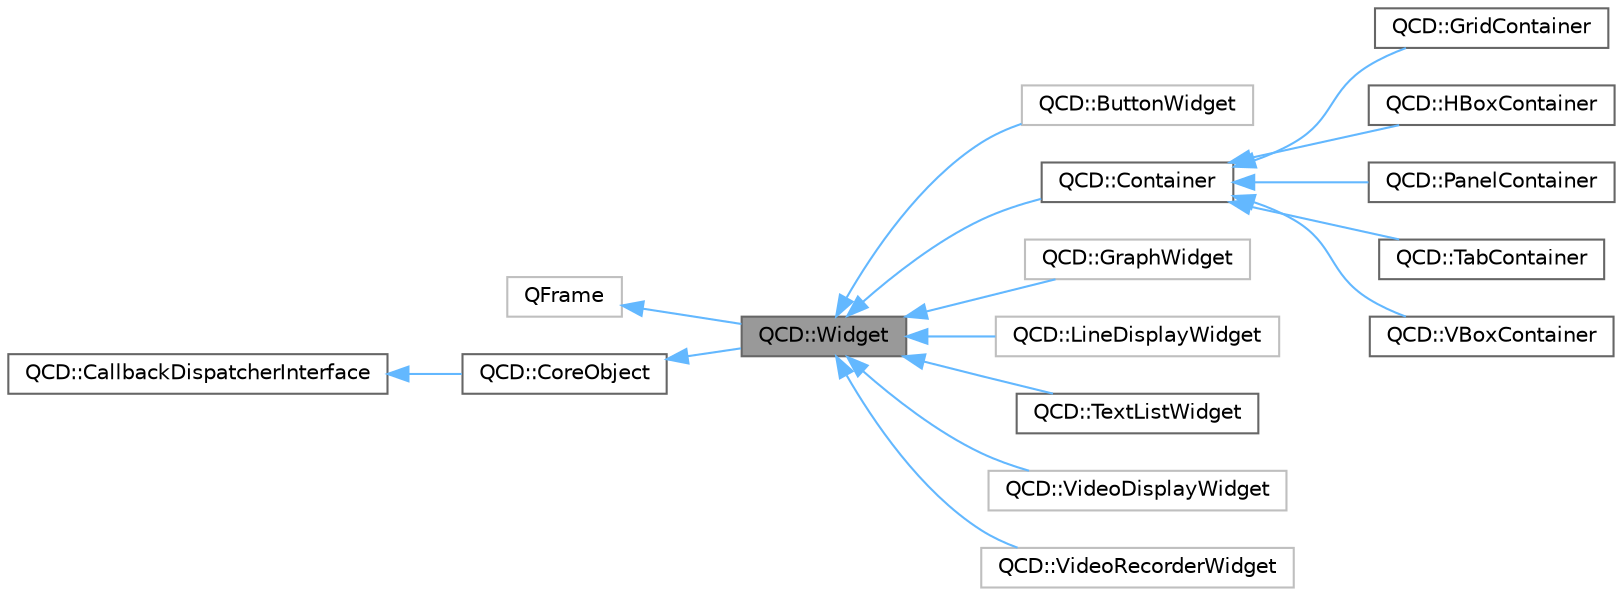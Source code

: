 digraph "QCD::Widget"
{
 // LATEX_PDF_SIZE
  bgcolor="transparent";
  edge [fontname=Helvetica,fontsize=10,labelfontname=Helvetica,labelfontsize=10];
  node [fontname=Helvetica,fontsize=10,shape=box,height=0.2,width=0.4];
  rankdir="LR";
  Node1 [label="QCD::Widget",height=0.2,width=0.4,color="gray40", fillcolor="grey60", style="filled", fontcolor="black",tooltip="Base class for all QCD custom widget."];
  Node2 -> Node1 [dir="back",color="steelblue1",style="solid"];
  Node2 [label="QFrame",height=0.2,width=0.4,color="grey75", fillcolor="white", style="filled",tooltip=" "];
  Node3 -> Node1 [dir="back",color="steelblue1",style="solid"];
  Node3 [label="QCD::CoreObject",height=0.2,width=0.4,color="gray40", fillcolor="white", style="filled",URL="$classQCD_1_1CoreObject.html",tooltip="core object extended by all QCD classes"];
  Node4 -> Node3 [dir="back",color="steelblue1",style="solid"];
  Node4 [label="QCD::CallbackDispatcherInterface",height=0.2,width=0.4,color="gray40", fillcolor="white", style="filled",URL="$classQCD_1_1CallbackDispatcherInterface.html",tooltip="Interface definition for callback dispatchers."];
  Node1 -> Node5 [dir="back",color="steelblue1",style="solid"];
  Node5 [label="QCD::ButtonWidget",height=0.2,width=0.4,color="grey75", fillcolor="white", style="filled",URL="$classQCD_1_1ButtonWidget.html",tooltip=" "];
  Node1 -> Node6 [dir="back",color="steelblue1",style="solid"];
  Node6 [label="QCD::Container",height=0.2,width=0.4,color="gray40", fillcolor="white", style="filled",URL="$classQCD_1_1Container.html",tooltip="Base class for all QCD containers."];
  Node6 -> Node7 [dir="back",color="steelblue1",style="solid"];
  Node7 [label="QCD::GridContainer",height=0.2,width=0.4,color="gray40", fillcolor="white", style="filled",URL="$classQCD_1_1GridContainer.html",tooltip="Widget that acts like a QGridLayout."];
  Node6 -> Node8 [dir="back",color="steelblue1",style="solid"];
  Node8 [label="QCD::HBoxContainer",height=0.2,width=0.4,color="gray40", fillcolor="white", style="filled",URL="$classQCD_1_1HBoxContainer.html",tooltip="Widget that acts like a QHBoxLayout."];
  Node6 -> Node9 [dir="back",color="steelblue1",style="solid"];
  Node9 [label="QCD::PanelContainer",height=0.2,width=0.4,color="gray40", fillcolor="white", style="filled",URL="$classQCD_1_1PanelContainer.html",tooltip="Widget that allows you to specify absolute positions."];
  Node6 -> Node10 [dir="back",color="steelblue1",style="solid"];
  Node10 [label="QCD::TabContainer",height=0.2,width=0.4,color="gray40", fillcolor="white", style="filled",URL="$classQCD_1_1TabContainer.html",tooltip="Widget that acts like a QTabWidget."];
  Node6 -> Node11 [dir="back",color="steelblue1",style="solid"];
  Node11 [label="QCD::VBoxContainer",height=0.2,width=0.4,color="gray40", fillcolor="white", style="filled",URL="$classQCD_1_1VBoxContainer.html",tooltip="Widget that acts like a QVBoxLayout."];
  Node1 -> Node12 [dir="back",color="steelblue1",style="solid"];
  Node12 [label="QCD::GraphWidget",height=0.2,width=0.4,color="grey75", fillcolor="white", style="filled",URL="$classQCD_1_1GraphWidget.html",tooltip=" "];
  Node1 -> Node13 [dir="back",color="steelblue1",style="solid"];
  Node13 [label="QCD::LineDisplayWidget",height=0.2,width=0.4,color="grey75", fillcolor="white", style="filled",URL="$classQCD_1_1LineDisplayWidget.html",tooltip=" "];
  Node1 -> Node14 [dir="back",color="steelblue1",style="solid"];
  Node14 [label="QCD::TextListWidget",height=0.2,width=0.4,color="gray40", fillcolor="white", style="filled",URL="$classQCD_1_1TextListWidget.html",tooltip="QCD Widget that displays a selection of lines of data."];
  Node1 -> Node15 [dir="back",color="steelblue1",style="solid"];
  Node15 [label="QCD::VideoDisplayWidget",height=0.2,width=0.4,color="grey75", fillcolor="white", style="filled",URL="$classQCD_1_1VideoDisplayWidget.html",tooltip=" "];
  Node1 -> Node16 [dir="back",color="steelblue1",style="solid"];
  Node16 [label="QCD::VideoRecorderWidget",height=0.2,width=0.4,color="grey75", fillcolor="white", style="filled",URL="$classQCD_1_1VideoRecorderWidget.html",tooltip=" "];
}
